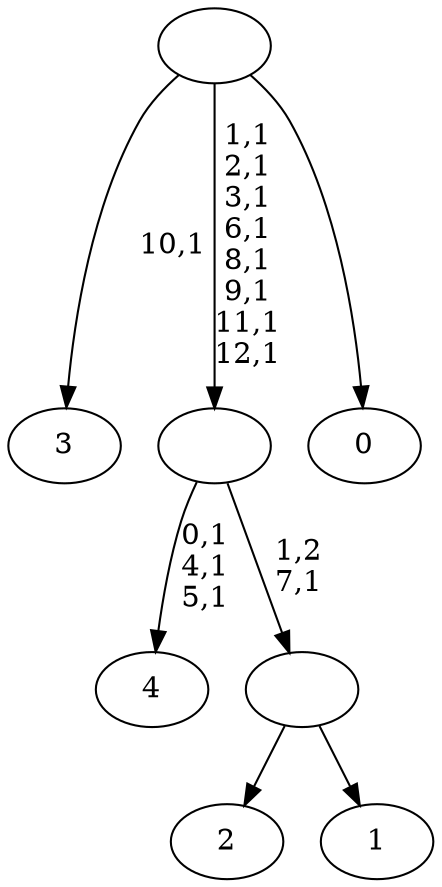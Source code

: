 digraph T {
	18 [label="4"]
	14 [label="3"]
	12 [label="2"]
	11 [label="1"]
	10 [label=""]
	9 [label=""]
	1 [label="0"]
	0 [label=""]
	10 -> 12 [label=""]
	10 -> 11 [label=""]
	9 -> 18 [label="0,1\n4,1\n5,1"]
	9 -> 10 [label="1,2\n7,1"]
	0 -> 9 [label="1,1\n2,1\n3,1\n6,1\n8,1\n9,1\n11,1\n12,1"]
	0 -> 14 [label="10,1"]
	0 -> 1 [label=""]
}
